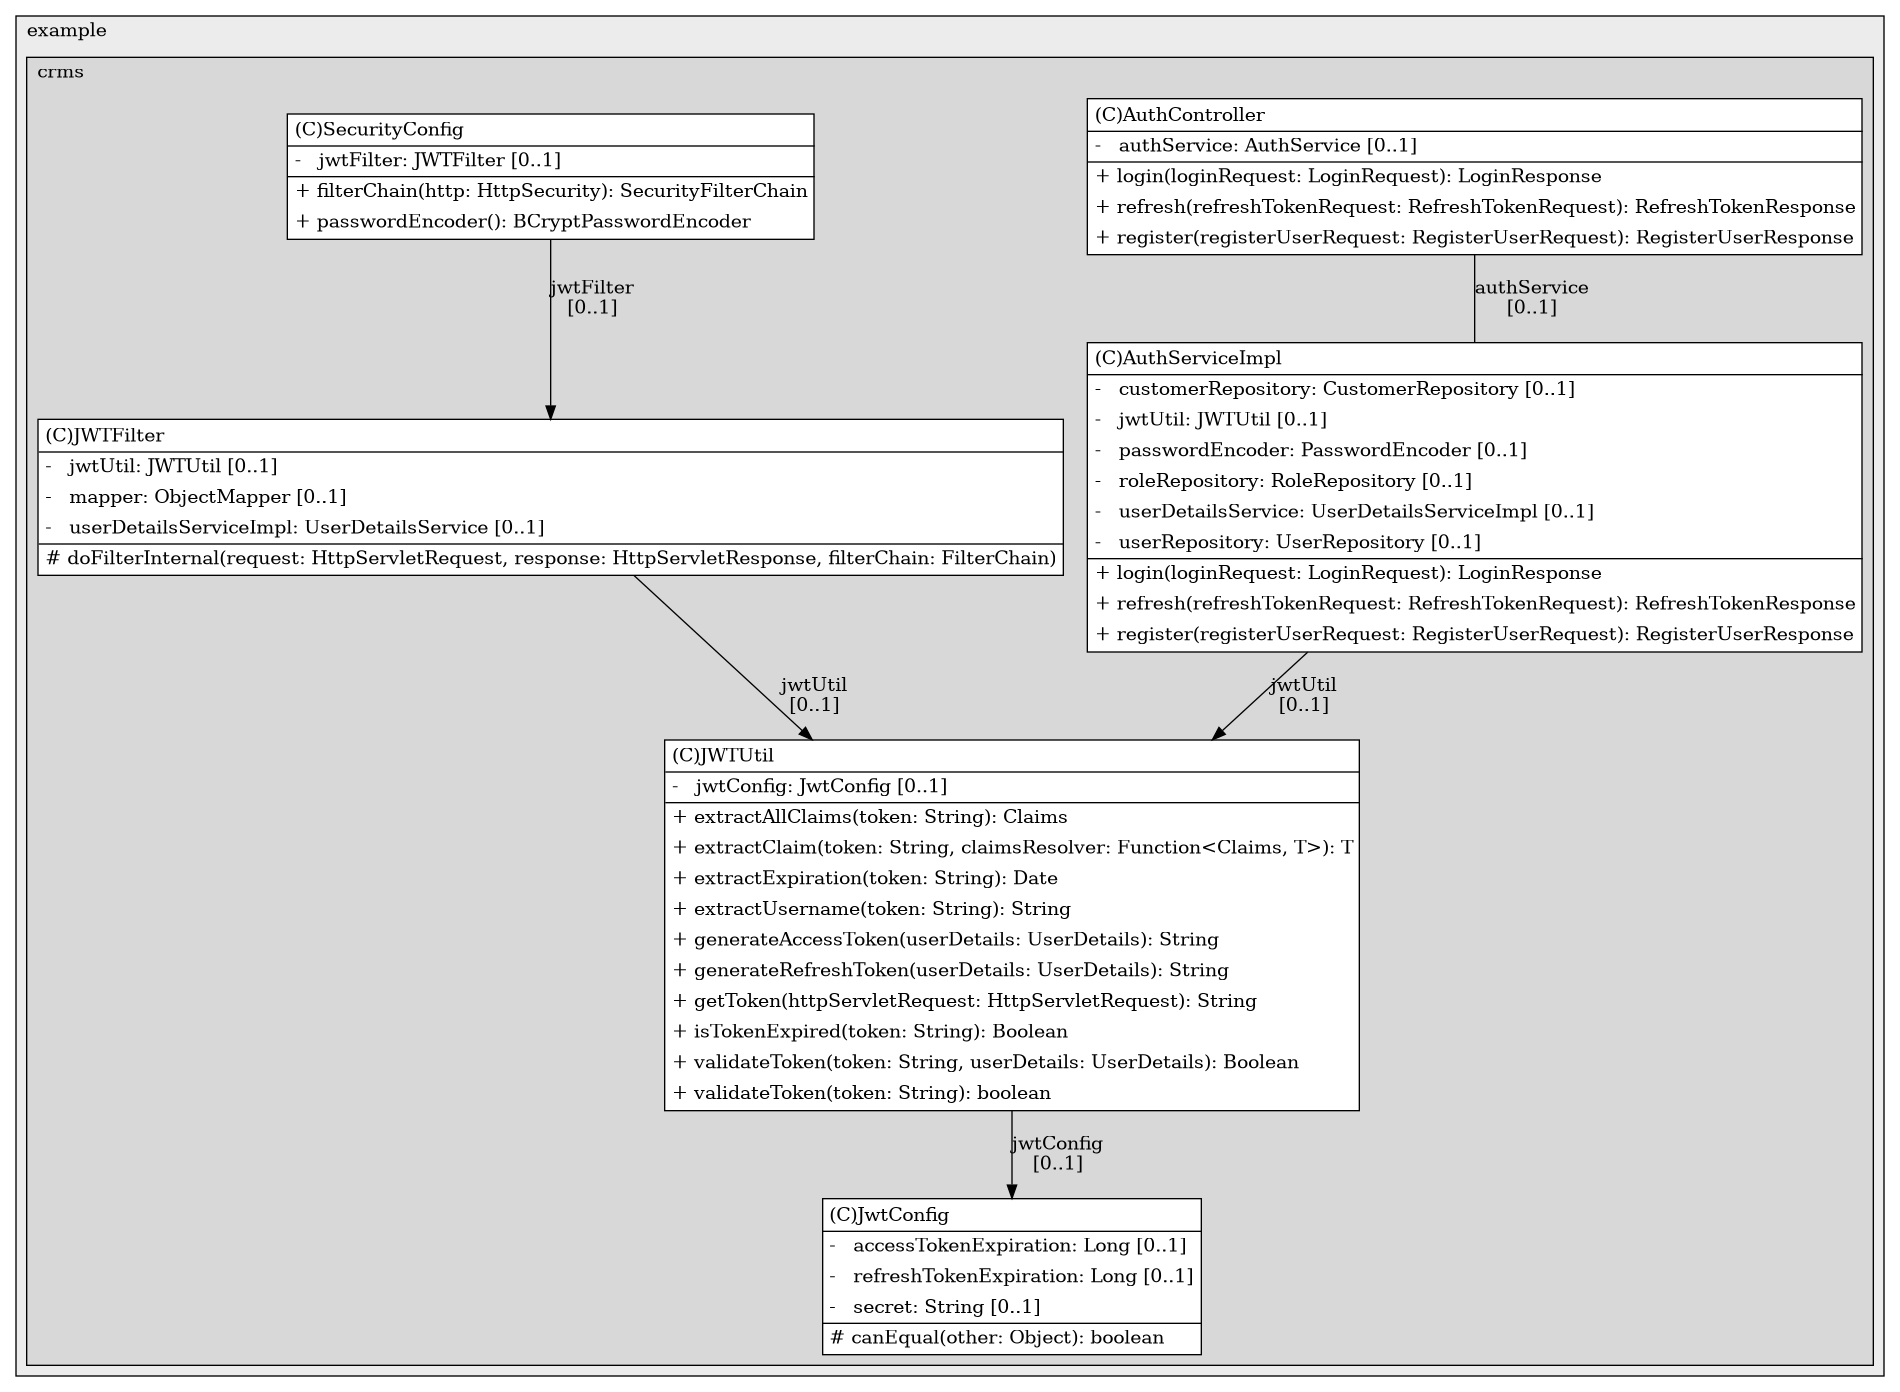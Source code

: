 @startuml

/' diagram meta data start
config=StructureConfiguration;
{
  "projectClassification": {
    "searchMode": "OpenProject", // OpenProject, AllProjects
    "includedProjects": "",
    "pathEndKeywords": "*.impl",
    "isClientPath": "",
    "isClientName": "",
    "isTestPath": "",
    "isTestName": "",
    "isMappingPath": "",
    "isMappingName": "",
    "isDataAccessPath": "",
    "isDataAccessName": "",
    "isDataStructurePath": "",
    "isDataStructureName": "",
    "isInterfaceStructuresPath": "",
    "isInterfaceStructuresName": "",
    "isEntryPointPath": "",
    "isEntryPointName": "",
    "treatFinalFieldsAsMandatory": false
  },
  "graphRestriction": {
    "classPackageExcludeFilter": "",
    "classPackageIncludeFilter": "",
    "classNameExcludeFilter": "",
    "classNameIncludeFilter": "",
    "methodNameExcludeFilter": "",
    "methodNameIncludeFilter": "",
    "removeByInheritance": "", // inheritance/annotation based filtering is done in a second step
    "removeByAnnotation": "",
    "removeByClassPackage": "", // cleanup the graph after inheritance/annotation based filtering is done
    "removeByClassName": "",
    "cutMappings": false,
    "cutEnum": true,
    "cutTests": true,
    "cutClient": true,
    "cutDataAccess": true,
    "cutInterfaceStructures": true,
    "cutDataStructures": true,
    "cutGetterAndSetter": true,
    "cutConstructors": true
  },
  "graphTraversal": {
    "forwardDepth": 3,
    "backwardDepth": 3,
    "classPackageExcludeFilter": "",
    "classPackageIncludeFilter": "",
    "classNameExcludeFilter": "",
    "classNameIncludeFilter": "",
    "methodNameExcludeFilter": "",
    "methodNameIncludeFilter": "",
    "hideMappings": false,
    "hideDataStructures": false,
    "hidePrivateMethods": true,
    "hideInterfaceCalls": true, // indirection: implementation -> interface (is hidden) -> implementation
    "onlyShowApplicationEntryPoints": false, // root node is included
    "useMethodCallsForStructureDiagram": "ForwardOnly" // ForwardOnly, BothDirections, No
  },
  "details": {
    "aggregation": "GroupByClass", // ByClass, GroupByClass, None
    "showClassGenericTypes": true,
    "showMethods": true,
    "showMethodParameterNames": true,
    "showMethodParameterTypes": true,
    "showMethodReturnType": true,
    "showPackageLevels": 2,
    "showDetailedClassStructure": true
  },
  "rootClass": "org.example.crms.util.JWTUtil",
  "extensionCallbackMethod": "" // qualified.class.name#methodName - signature: public static String method(String)
}
diagram meta data end '/



digraph g {
    rankdir="TB"
    splines=polyline
    

'nodes 
subgraph cluster_1322970774 { 
   	label=example
	labeljust=l
	fillcolor="#ececec"
	style=filled
   
   subgraph cluster_134859687 { 
   	label=crms
	labeljust=l
	fillcolor="#d8d8d8"
	style=filled
   
   AuthController1419170292[
	label=<<TABLE BORDER="1" CELLBORDER="0" CELLPADDING="4" CELLSPACING="0">
<TR><TD ALIGN="LEFT" >(C)AuthController</TD></TR>
<HR/>
<TR><TD ALIGN="LEFT" >-   authService: AuthService [0..1]</TD></TR>
<HR/>
<TR><TD ALIGN="LEFT" >+ login(loginRequest: LoginRequest): LoginResponse</TD></TR>
<TR><TD ALIGN="LEFT" >+ refresh(refreshTokenRequest: RefreshTokenRequest): RefreshTokenResponse</TD></TR>
<TR><TD ALIGN="LEFT" >+ register(registerUserRequest: RegisterUserRequest): RegisterUserResponse</TD></TR>
</TABLE>>
	style=filled
	margin=0
	shape=plaintext
	fillcolor="#FFFFFF"
];

AuthServiceImpl881284772[
	label=<<TABLE BORDER="1" CELLBORDER="0" CELLPADDING="4" CELLSPACING="0">
<TR><TD ALIGN="LEFT" >(C)AuthServiceImpl</TD></TR>
<HR/>
<TR><TD ALIGN="LEFT" >-   customerRepository: CustomerRepository [0..1]</TD></TR>
<TR><TD ALIGN="LEFT" >-   jwtUtil: JWTUtil [0..1]</TD></TR>
<TR><TD ALIGN="LEFT" >-   passwordEncoder: PasswordEncoder [0..1]</TD></TR>
<TR><TD ALIGN="LEFT" >-   roleRepository: RoleRepository [0..1]</TD></TR>
<TR><TD ALIGN="LEFT" >-   userDetailsService: UserDetailsServiceImpl [0..1]</TD></TR>
<TR><TD ALIGN="LEFT" >-   userRepository: UserRepository [0..1]</TD></TR>
<HR/>
<TR><TD ALIGN="LEFT" >+ login(loginRequest: LoginRequest): LoginResponse</TD></TR>
<TR><TD ALIGN="LEFT" >+ refresh(refreshTokenRequest: RefreshTokenRequest): RefreshTokenResponse</TD></TR>
<TR><TD ALIGN="LEFT" >+ register(registerUserRequest: RegisterUserRequest): RegisterUserResponse</TD></TR>
</TABLE>>
	style=filled
	margin=0
	shape=plaintext
	fillcolor="#FFFFFF"
];

JWTFilter449130659[
	label=<<TABLE BORDER="1" CELLBORDER="0" CELLPADDING="4" CELLSPACING="0">
<TR><TD ALIGN="LEFT" >(C)JWTFilter</TD></TR>
<HR/>
<TR><TD ALIGN="LEFT" >-   jwtUtil: JWTUtil [0..1]</TD></TR>
<TR><TD ALIGN="LEFT" >-   mapper: ObjectMapper [0..1]</TD></TR>
<TR><TD ALIGN="LEFT" >-   userDetailsServiceImpl: UserDetailsService [0..1]</TD></TR>
<HR/>
<TR><TD ALIGN="LEFT" ># doFilterInternal(request: HttpServletRequest, response: HttpServletResponse, filterChain: FilterChain)</TD></TR>
</TABLE>>
	style=filled
	margin=0
	shape=plaintext
	fillcolor="#FFFFFF"
];

JWTUtil1768905747[
	label=<<TABLE BORDER="1" CELLBORDER="0" CELLPADDING="4" CELLSPACING="0">
<TR><TD ALIGN="LEFT" >(C)JWTUtil</TD></TR>
<HR/>
<TR><TD ALIGN="LEFT" >-   jwtConfig: JwtConfig [0..1]</TD></TR>
<HR/>
<TR><TD ALIGN="LEFT" >+ extractAllClaims(token: String): Claims</TD></TR>
<TR><TD ALIGN="LEFT" >+ extractClaim(token: String, claimsResolver: Function&lt;Claims, T&gt;): T</TD></TR>
<TR><TD ALIGN="LEFT" >+ extractExpiration(token: String): Date</TD></TR>
<TR><TD ALIGN="LEFT" >+ extractUsername(token: String): String</TD></TR>
<TR><TD ALIGN="LEFT" >+ generateAccessToken(userDetails: UserDetails): String</TD></TR>
<TR><TD ALIGN="LEFT" >+ generateRefreshToken(userDetails: UserDetails): String</TD></TR>
<TR><TD ALIGN="LEFT" >+ getToken(httpServletRequest: HttpServletRequest): String</TD></TR>
<TR><TD ALIGN="LEFT" >+ isTokenExpired(token: String): Boolean</TD></TR>
<TR><TD ALIGN="LEFT" >+ validateToken(token: String, userDetails: UserDetails): Boolean</TD></TR>
<TR><TD ALIGN="LEFT" >+ validateToken(token: String): boolean</TD></TR>
</TABLE>>
	style=filled
	margin=0
	shape=plaintext
	fillcolor="#FFFFFF"
];

JwtConfig368830573[
	label=<<TABLE BORDER="1" CELLBORDER="0" CELLPADDING="4" CELLSPACING="0">
<TR><TD ALIGN="LEFT" >(C)JwtConfig</TD></TR>
<HR/>
<TR><TD ALIGN="LEFT" >-   accessTokenExpiration: Long [0..1]</TD></TR>
<TR><TD ALIGN="LEFT" >-   refreshTokenExpiration: Long [0..1]</TD></TR>
<TR><TD ALIGN="LEFT" >-   secret: String [0..1]</TD></TR>
<HR/>
<TR><TD ALIGN="LEFT" ># canEqual(other: Object): boolean</TD></TR>
</TABLE>>
	style=filled
	margin=0
	shape=plaintext
	fillcolor="#FFFFFF"
];

SecurityConfig368830573[
	label=<<TABLE BORDER="1" CELLBORDER="0" CELLPADDING="4" CELLSPACING="0">
<TR><TD ALIGN="LEFT" >(C)SecurityConfig</TD></TR>
<HR/>
<TR><TD ALIGN="LEFT" >-   jwtFilter: JWTFilter [0..1]</TD></TR>
<HR/>
<TR><TD ALIGN="LEFT" >+ filterChain(http: HttpSecurity): SecurityFilterChain</TD></TR>
<TR><TD ALIGN="LEFT" >+ passwordEncoder(): BCryptPasswordEncoder</TD></TR>
</TABLE>>
	style=filled
	margin=0
	shape=plaintext
	fillcolor="#FFFFFF"
];
} 
} 

'edges    
AuthController1419170292 -> AuthServiceImpl881284772[label="authService
[0..1]", arrowhead=none];
AuthServiceImpl881284772 -> JWTUtil1768905747[label="jwtUtil
[0..1]"];
JWTFilter449130659 -> JWTUtil1768905747[label="jwtUtil
[0..1]"];
JWTUtil1768905747 -> JwtConfig368830573[label="jwtConfig
[0..1]"];
SecurityConfig368830573 -> JWTFilter449130659[label="jwtFilter
[0..1]"];
    
}
@enduml